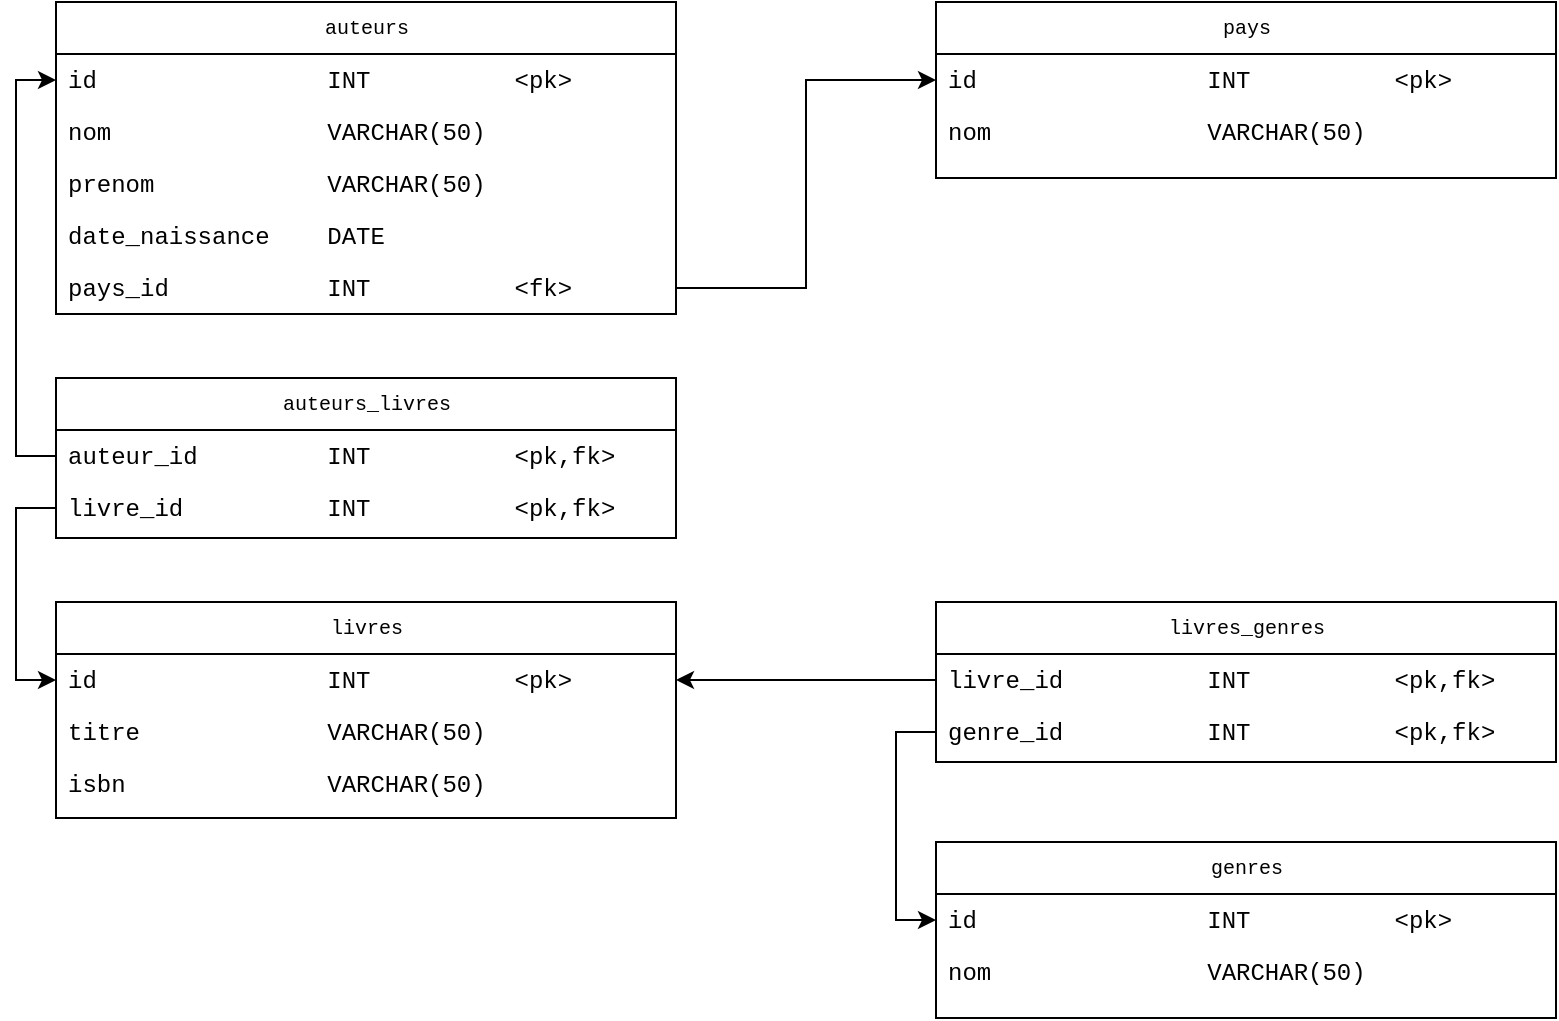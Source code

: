 <mxfile version="24.2.5" type="device">
  <diagram name="Page-1" id="c4acf3e9-155e-7222-9cf6-157b1a14988f">
    <mxGraphModel dx="1876" dy="680" grid="1" gridSize="10" guides="1" tooltips="1" connect="1" arrows="1" fold="1" page="1" pageScale="1" pageWidth="850" pageHeight="1100" background="none" math="0" shadow="0">
      <root>
        <mxCell id="0" />
        <mxCell id="1" parent="0" />
        <mxCell id="17acba5748e5396b-20" value="auteurs" style="swimlane;html=1;fontStyle=0;childLayout=stackLayout;horizontal=1;startSize=26;fillColor=none;horizontalStack=0;resizeParent=1;resizeLast=0;collapsible=1;marginBottom=0;swimlaneFillColor=#ffffff;rounded=0;shadow=0;comic=0;labelBackgroundColor=none;strokeWidth=1;fontFamily=Courier New;fontSize=10;align=center;" parent="1" vertex="1">
          <mxGeometry x="-780" y="42" width="310" height="156" as="geometry" />
        </mxCell>
        <mxCell id="17acba5748e5396b-21" value="id&amp;nbsp; &amp;nbsp; &amp;nbsp; &amp;nbsp; &amp;nbsp; &amp;nbsp; &amp;nbsp; &amp;nbsp; INT&amp;nbsp; &amp;nbsp; &amp;nbsp; &amp;nbsp; &amp;nbsp; &amp;lt;pk&amp;gt;" style="text;html=1;strokeColor=none;fillColor=none;align=left;verticalAlign=top;spacingLeft=4;spacingRight=4;whiteSpace=wrap;overflow=hidden;rotatable=0;points=[[0,0.5],[1,0.5]];portConstraint=eastwest;fontFamily=Courier New;" parent="17acba5748e5396b-20" vertex="1">
          <mxGeometry y="26" width="310" height="26" as="geometry" />
        </mxCell>
        <mxCell id="17acba5748e5396b-24" value="nom&amp;nbsp; &amp;nbsp; &amp;nbsp; &amp;nbsp; &amp;nbsp; &amp;nbsp; &amp;nbsp; &amp;nbsp;VARCHAR(50)" style="text;html=1;strokeColor=none;fillColor=none;align=left;verticalAlign=top;spacingLeft=4;spacingRight=4;whiteSpace=wrap;overflow=hidden;rotatable=0;points=[[0,0.5],[1,0.5]];portConstraint=eastwest;fontFamily=Courier New;" parent="17acba5748e5396b-20" vertex="1">
          <mxGeometry y="52" width="310" height="26" as="geometry" />
        </mxCell>
        <mxCell id="17acba5748e5396b-26" value="prenom&amp;nbsp; &amp;nbsp; &amp;nbsp; &amp;nbsp; &amp;nbsp; &amp;nbsp; VARCHAR(50)" style="text;html=1;strokeColor=none;fillColor=none;align=left;verticalAlign=top;spacingLeft=4;spacingRight=4;whiteSpace=wrap;overflow=hidden;rotatable=0;points=[[0,0.5],[1,0.5]];portConstraint=eastwest;fontFamily=Courier New;" parent="17acba5748e5396b-20" vertex="1">
          <mxGeometry y="78" width="310" height="26" as="geometry" />
        </mxCell>
        <mxCell id="4COk2VPTOHfpMLbUNnhE-1" value="date_naissance&amp;nbsp; &amp;nbsp; DATE" style="text;html=1;strokeColor=none;fillColor=none;align=left;verticalAlign=top;spacingLeft=4;spacingRight=4;whiteSpace=wrap;overflow=hidden;rotatable=0;points=[[0,0.5],[1,0.5]];portConstraint=eastwest;fontFamily=Courier New;" vertex="1" parent="17acba5748e5396b-20">
          <mxGeometry y="104" width="310" height="26" as="geometry" />
        </mxCell>
        <mxCell id="4COk2VPTOHfpMLbUNnhE-25" value="pays_id&amp;nbsp; &amp;nbsp; &amp;nbsp; &amp;nbsp; &amp;nbsp; &amp;nbsp;INT&amp;nbsp; &amp;nbsp; &amp;nbsp; &amp;nbsp; &amp;nbsp; &amp;lt;fk&amp;gt;" style="text;html=1;strokeColor=none;fillColor=none;align=left;verticalAlign=top;spacingLeft=4;spacingRight=4;whiteSpace=wrap;overflow=hidden;rotatable=0;points=[[0,0.5],[1,0.5]];portConstraint=eastwest;fontFamily=Courier New;" vertex="1" parent="17acba5748e5396b-20">
          <mxGeometry y="130" width="310" height="26" as="geometry" />
        </mxCell>
        <mxCell id="4COk2VPTOHfpMLbUNnhE-7" value="livres" style="swimlane;html=1;fontStyle=0;childLayout=stackLayout;horizontal=1;startSize=26;fillColor=none;horizontalStack=0;resizeParent=1;resizeLast=0;collapsible=1;marginBottom=0;swimlaneFillColor=#ffffff;rounded=0;shadow=0;comic=0;labelBackgroundColor=none;strokeWidth=1;fontFamily=Courier New;fontSize=10;align=center;" vertex="1" parent="1">
          <mxGeometry x="-780" y="342" width="310" height="108" as="geometry" />
        </mxCell>
        <mxCell id="4COk2VPTOHfpMLbUNnhE-8" value="id&amp;nbsp; &amp;nbsp; &amp;nbsp; &amp;nbsp; &amp;nbsp; &amp;nbsp; &amp;nbsp; &amp;nbsp; INT&amp;nbsp; &amp;nbsp; &amp;nbsp; &amp;nbsp; &amp;nbsp; &amp;lt;pk&amp;gt;" style="text;html=1;strokeColor=none;fillColor=none;align=left;verticalAlign=top;spacingLeft=4;spacingRight=4;whiteSpace=wrap;overflow=hidden;rotatable=0;points=[[0,0.5],[1,0.5]];portConstraint=eastwest;fontFamily=Courier New;" vertex="1" parent="4COk2VPTOHfpMLbUNnhE-7">
          <mxGeometry y="26" width="310" height="26" as="geometry" />
        </mxCell>
        <mxCell id="4COk2VPTOHfpMLbUNnhE-9" value="titre&amp;nbsp; &amp;nbsp; &amp;nbsp; &amp;nbsp; &amp;nbsp; &amp;nbsp; &amp;nbsp;VARCHAR(50)" style="text;html=1;strokeColor=none;fillColor=none;align=left;verticalAlign=top;spacingLeft=4;spacingRight=4;whiteSpace=wrap;overflow=hidden;rotatable=0;points=[[0,0.5],[1,0.5]];portConstraint=eastwest;fontFamily=Courier New;" vertex="1" parent="4COk2VPTOHfpMLbUNnhE-7">
          <mxGeometry y="52" width="310" height="26" as="geometry" />
        </mxCell>
        <mxCell id="4COk2VPTOHfpMLbUNnhE-10" value="isbn&amp;nbsp; &amp;nbsp; &amp;nbsp; &amp;nbsp; &amp;nbsp; &amp;nbsp; &amp;nbsp; VARCHAR(50)" style="text;html=1;strokeColor=none;fillColor=none;align=left;verticalAlign=top;spacingLeft=4;spacingRight=4;whiteSpace=wrap;overflow=hidden;rotatable=0;points=[[0,0.5],[1,0.5]];portConstraint=eastwest;fontFamily=Courier New;" vertex="1" parent="4COk2VPTOHfpMLbUNnhE-7">
          <mxGeometry y="78" width="310" height="26" as="geometry" />
        </mxCell>
        <mxCell id="4COk2VPTOHfpMLbUNnhE-12" value="auteurs_livres" style="swimlane;html=1;fontStyle=0;childLayout=stackLayout;horizontal=1;startSize=26;fillColor=none;horizontalStack=0;resizeParent=1;resizeLast=0;collapsible=1;marginBottom=0;swimlaneFillColor=#ffffff;rounded=0;shadow=0;comic=0;labelBackgroundColor=none;strokeWidth=1;fontFamily=Courier New;fontSize=10;align=center;" vertex="1" parent="1">
          <mxGeometry x="-780" y="230" width="310" height="80" as="geometry" />
        </mxCell>
        <mxCell id="4COk2VPTOHfpMLbUNnhE-13" value="auteur_id&amp;nbsp; &amp;nbsp; &amp;nbsp; &amp;nbsp; &amp;nbsp;INT&amp;nbsp; &amp;nbsp; &amp;nbsp; &amp;nbsp; &amp;nbsp; &amp;lt;pk,fk&amp;gt;" style="text;html=1;strokeColor=none;fillColor=none;align=left;verticalAlign=top;spacingLeft=4;spacingRight=4;whiteSpace=wrap;overflow=hidden;rotatable=0;points=[[0,0.5],[1,0.5]];portConstraint=eastwest;fontFamily=Courier New;" vertex="1" parent="4COk2VPTOHfpMLbUNnhE-12">
          <mxGeometry y="26" width="310" height="26" as="geometry" />
        </mxCell>
        <mxCell id="4COk2VPTOHfpMLbUNnhE-14" value="livre_id&amp;nbsp; &amp;nbsp; &amp;nbsp; &amp;nbsp; &amp;nbsp; INT&amp;nbsp; &amp;nbsp; &amp;nbsp; &amp;nbsp; &amp;nbsp; &amp;lt;pk,fk&amp;gt;" style="text;html=1;strokeColor=none;fillColor=none;align=left;verticalAlign=top;spacingLeft=4;spacingRight=4;whiteSpace=wrap;overflow=hidden;rotatable=0;points=[[0,0.5],[1,0.5]];portConstraint=eastwest;fontFamily=Courier New;" vertex="1" parent="4COk2VPTOHfpMLbUNnhE-12">
          <mxGeometry y="52" width="310" height="26" as="geometry" />
        </mxCell>
        <mxCell id="4COk2VPTOHfpMLbUNnhE-16" style="edgeStyle=orthogonalEdgeStyle;rounded=0;orthogonalLoop=1;jettySize=auto;html=1;exitX=0;exitY=0.5;exitDx=0;exitDy=0;entryX=0;entryY=0.5;entryDx=0;entryDy=0;" edge="1" parent="1" source="4COk2VPTOHfpMLbUNnhE-13" target="17acba5748e5396b-21">
          <mxGeometry relative="1" as="geometry" />
        </mxCell>
        <mxCell id="4COk2VPTOHfpMLbUNnhE-17" style="edgeStyle=orthogonalEdgeStyle;rounded=0;orthogonalLoop=1;jettySize=auto;html=1;entryX=0;entryY=0.5;entryDx=0;entryDy=0;exitX=0;exitY=0.5;exitDx=0;exitDy=0;" edge="1" parent="1" source="4COk2VPTOHfpMLbUNnhE-14" target="4COk2VPTOHfpMLbUNnhE-8">
          <mxGeometry relative="1" as="geometry" />
        </mxCell>
        <mxCell id="4COk2VPTOHfpMLbUNnhE-20" value="pays" style="swimlane;html=1;fontStyle=0;childLayout=stackLayout;horizontal=1;startSize=26;fillColor=none;horizontalStack=0;resizeParent=1;resizeLast=0;collapsible=1;marginBottom=0;swimlaneFillColor=#ffffff;rounded=0;shadow=0;comic=0;labelBackgroundColor=none;strokeWidth=1;fontFamily=Courier New;fontSize=10;align=center;" vertex="1" parent="1">
          <mxGeometry x="-340" y="42" width="310" height="88" as="geometry" />
        </mxCell>
        <mxCell id="4COk2VPTOHfpMLbUNnhE-21" value="id&amp;nbsp; &amp;nbsp; &amp;nbsp; &amp;nbsp; &amp;nbsp; &amp;nbsp; &amp;nbsp; &amp;nbsp; INT&amp;nbsp; &amp;nbsp; &amp;nbsp; &amp;nbsp; &amp;nbsp; &amp;lt;pk&amp;gt;" style="text;html=1;strokeColor=none;fillColor=none;align=left;verticalAlign=top;spacingLeft=4;spacingRight=4;whiteSpace=wrap;overflow=hidden;rotatable=0;points=[[0,0.5],[1,0.5]];portConstraint=eastwest;fontFamily=Courier New;" vertex="1" parent="4COk2VPTOHfpMLbUNnhE-20">
          <mxGeometry y="26" width="310" height="26" as="geometry" />
        </mxCell>
        <mxCell id="4COk2VPTOHfpMLbUNnhE-22" value="nom&amp;nbsp; &amp;nbsp; &amp;nbsp; &amp;nbsp; &amp;nbsp; &amp;nbsp; &amp;nbsp; &amp;nbsp;VARCHAR(50)" style="text;html=1;strokeColor=none;fillColor=none;align=left;verticalAlign=top;spacingLeft=4;spacingRight=4;whiteSpace=wrap;overflow=hidden;rotatable=0;points=[[0,0.5],[1,0.5]];portConstraint=eastwest;fontFamily=Courier New;" vertex="1" parent="4COk2VPTOHfpMLbUNnhE-20">
          <mxGeometry y="52" width="310" height="26" as="geometry" />
        </mxCell>
        <mxCell id="4COk2VPTOHfpMLbUNnhE-26" style="edgeStyle=orthogonalEdgeStyle;rounded=0;orthogonalLoop=1;jettySize=auto;html=1;exitX=1;exitY=0.5;exitDx=0;exitDy=0;entryX=0;entryY=0.5;entryDx=0;entryDy=0;" edge="1" parent="1" source="4COk2VPTOHfpMLbUNnhE-25" target="4COk2VPTOHfpMLbUNnhE-21">
          <mxGeometry relative="1" as="geometry" />
        </mxCell>
        <mxCell id="4COk2VPTOHfpMLbUNnhE-27" value="genres" style="swimlane;html=1;fontStyle=0;childLayout=stackLayout;horizontal=1;startSize=26;fillColor=none;horizontalStack=0;resizeParent=1;resizeLast=0;collapsible=1;marginBottom=0;swimlaneFillColor=#ffffff;rounded=0;shadow=0;comic=0;labelBackgroundColor=none;strokeWidth=1;fontFamily=Courier New;fontSize=10;align=center;" vertex="1" parent="1">
          <mxGeometry x="-340" y="462" width="310" height="88" as="geometry" />
        </mxCell>
        <mxCell id="4COk2VPTOHfpMLbUNnhE-28" value="id&amp;nbsp; &amp;nbsp; &amp;nbsp; &amp;nbsp; &amp;nbsp; &amp;nbsp; &amp;nbsp; &amp;nbsp; INT&amp;nbsp; &amp;nbsp; &amp;nbsp; &amp;nbsp; &amp;nbsp; &amp;lt;pk&amp;gt;" style="text;html=1;strokeColor=none;fillColor=none;align=left;verticalAlign=top;spacingLeft=4;spacingRight=4;whiteSpace=wrap;overflow=hidden;rotatable=0;points=[[0,0.5],[1,0.5]];portConstraint=eastwest;fontFamily=Courier New;" vertex="1" parent="4COk2VPTOHfpMLbUNnhE-27">
          <mxGeometry y="26" width="310" height="26" as="geometry" />
        </mxCell>
        <mxCell id="4COk2VPTOHfpMLbUNnhE-29" value="nom&amp;nbsp; &amp;nbsp; &amp;nbsp; &amp;nbsp; &amp;nbsp; &amp;nbsp; &amp;nbsp; &amp;nbsp;VARCHAR(50)" style="text;html=1;strokeColor=none;fillColor=none;align=left;verticalAlign=top;spacingLeft=4;spacingRight=4;whiteSpace=wrap;overflow=hidden;rotatable=0;points=[[0,0.5],[1,0.5]];portConstraint=eastwest;fontFamily=Courier New;" vertex="1" parent="4COk2VPTOHfpMLbUNnhE-27">
          <mxGeometry y="52" width="310" height="26" as="geometry" />
        </mxCell>
        <mxCell id="4COk2VPTOHfpMLbUNnhE-30" value="livres_genres" style="swimlane;html=1;fontStyle=0;childLayout=stackLayout;horizontal=1;startSize=26;fillColor=none;horizontalStack=0;resizeParent=1;resizeLast=0;collapsible=1;marginBottom=0;swimlaneFillColor=#ffffff;rounded=0;shadow=0;comic=0;labelBackgroundColor=none;strokeWidth=1;fontFamily=Courier New;fontSize=10;align=center;" vertex="1" parent="1">
          <mxGeometry x="-340" y="342" width="310" height="80" as="geometry" />
        </mxCell>
        <mxCell id="4COk2VPTOHfpMLbUNnhE-32" value="livre_id&amp;nbsp; &amp;nbsp; &amp;nbsp; &amp;nbsp; &amp;nbsp; INT&amp;nbsp; &amp;nbsp; &amp;nbsp; &amp;nbsp; &amp;nbsp; &amp;lt;pk,fk&amp;gt;" style="text;html=1;strokeColor=none;fillColor=none;align=left;verticalAlign=top;spacingLeft=4;spacingRight=4;whiteSpace=wrap;overflow=hidden;rotatable=0;points=[[0,0.5],[1,0.5]];portConstraint=eastwest;fontFamily=Courier New;" vertex="1" parent="4COk2VPTOHfpMLbUNnhE-30">
          <mxGeometry y="26" width="310" height="26" as="geometry" />
        </mxCell>
        <mxCell id="4COk2VPTOHfpMLbUNnhE-33" value="genre_id&amp;nbsp; &amp;nbsp; &amp;nbsp; &amp;nbsp; &amp;nbsp; INT&amp;nbsp; &amp;nbsp; &amp;nbsp; &amp;nbsp; &amp;nbsp; &amp;lt;pk,fk&amp;gt;" style="text;html=1;strokeColor=none;fillColor=none;align=left;verticalAlign=top;spacingLeft=4;spacingRight=4;whiteSpace=wrap;overflow=hidden;rotatable=0;points=[[0,0.5],[1,0.5]];portConstraint=eastwest;fontFamily=Courier New;" vertex="1" parent="4COk2VPTOHfpMLbUNnhE-30">
          <mxGeometry y="52" width="310" height="26" as="geometry" />
        </mxCell>
        <mxCell id="4COk2VPTOHfpMLbUNnhE-34" style="edgeStyle=orthogonalEdgeStyle;rounded=0;orthogonalLoop=1;jettySize=auto;html=1;exitX=0;exitY=0.5;exitDx=0;exitDy=0;entryX=1;entryY=0.5;entryDx=0;entryDy=0;" edge="1" parent="1" source="4COk2VPTOHfpMLbUNnhE-32" target="4COk2VPTOHfpMLbUNnhE-8">
          <mxGeometry relative="1" as="geometry" />
        </mxCell>
        <mxCell id="4COk2VPTOHfpMLbUNnhE-35" style="edgeStyle=orthogonalEdgeStyle;rounded=0;orthogonalLoop=1;jettySize=auto;html=1;exitX=0;exitY=0.5;exitDx=0;exitDy=0;entryX=0;entryY=0.5;entryDx=0;entryDy=0;" edge="1" parent="1" source="4COk2VPTOHfpMLbUNnhE-33" target="4COk2VPTOHfpMLbUNnhE-28">
          <mxGeometry relative="1" as="geometry" />
        </mxCell>
      </root>
    </mxGraphModel>
  </diagram>
</mxfile>
